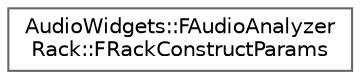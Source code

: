 digraph "Graphical Class Hierarchy"
{
 // INTERACTIVE_SVG=YES
 // LATEX_PDF_SIZE
  bgcolor="transparent";
  edge [fontname=Helvetica,fontsize=10,labelfontname=Helvetica,labelfontsize=10];
  node [fontname=Helvetica,fontsize=10,shape=box,height=0.2,width=0.4];
  rankdir="LR";
  Node0 [id="Node000000",label="AudioWidgets::FAudioAnalyzer\lRack::FRackConstructParams",height=0.2,width=0.4,color="grey40", fillcolor="white", style="filled",URL="$d9/d74/structAudioWidgets_1_1FAudioAnalyzerRack_1_1FRackConstructParams.html",tooltip=" "];
}
